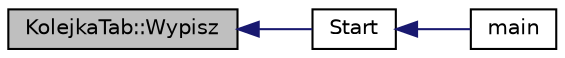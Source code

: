 digraph G
{
  edge [fontname="Helvetica",fontsize="10",labelfontname="Helvetica",labelfontsize="10"];
  node [fontname="Helvetica",fontsize="10",shape=record];
  rankdir="LR";
  Node1 [label="KolejkaTab::Wypisz",height=0.2,width=0.4,color="black", fillcolor="grey75", style="filled" fontcolor="black"];
  Node1 -> Node2 [dir="back",color="midnightblue",fontsize="10",style="solid",fontname="Helvetica"];
  Node2 [label="Start",height=0.2,width=0.4,color="black", fillcolor="white", style="filled",URL="$funkcje_8cpp.html#a6e69b8076e8103fe9d3a941fedbbbd5a",tooltip="Funkcja Start obslugujaca wywolanie algorytmu i mierzenie czasu wykonania."];
  Node2 -> Node3 [dir="back",color="midnightblue",fontsize="10",style="solid",fontname="Helvetica"];
  Node3 [label="main",height=0.2,width=0.4,color="black", fillcolor="white", style="filled",URL="$main_8cpp.html#ae66f6b31b5ad750f1fe042a706a4e3d4",tooltip="W funkcji main wywolywana jest funkcja, wczytujaca plik z liczbami. Nastepnie wywolana zostaje funkcj..."];
}
